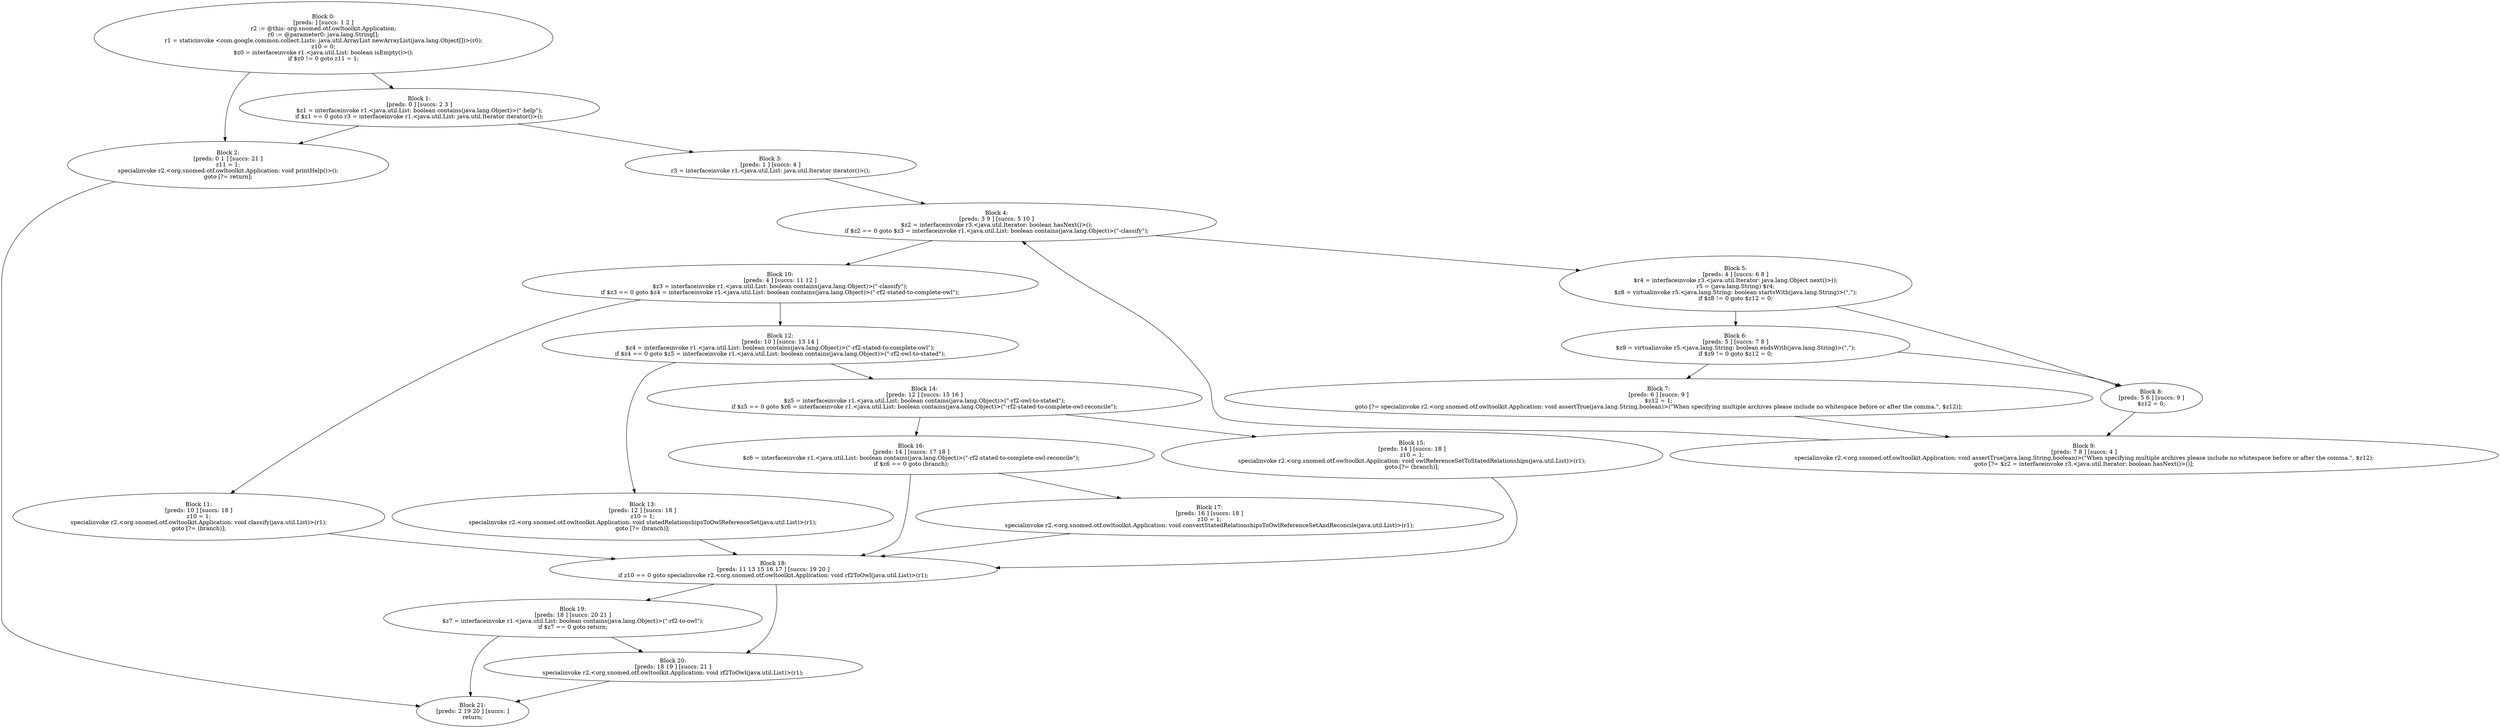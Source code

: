 digraph "unitGraph" {
    "Block 0:
[preds: ] [succs: 1 2 ]
r2 := @this: org.snomed.otf.owltoolkit.Application;
r0 := @parameter0: java.lang.String[];
r1 = staticinvoke <com.google.common.collect.Lists: java.util.ArrayList newArrayList(java.lang.Object[])>(r0);
z10 = 0;
$z0 = interfaceinvoke r1.<java.util.List: boolean isEmpty()>();
if $z0 != 0 goto z11 = 1;
"
    "Block 1:
[preds: 0 ] [succs: 2 3 ]
$z1 = interfaceinvoke r1.<java.util.List: boolean contains(java.lang.Object)>(\"-help\");
if $z1 == 0 goto r3 = interfaceinvoke r1.<java.util.List: java.util.Iterator iterator()>();
"
    "Block 2:
[preds: 0 1 ] [succs: 21 ]
z11 = 1;
specialinvoke r2.<org.snomed.otf.owltoolkit.Application: void printHelp()>();
goto [?= return];
"
    "Block 3:
[preds: 1 ] [succs: 4 ]
r3 = interfaceinvoke r1.<java.util.List: java.util.Iterator iterator()>();
"
    "Block 4:
[preds: 3 9 ] [succs: 5 10 ]
$z2 = interfaceinvoke r3.<java.util.Iterator: boolean hasNext()>();
if $z2 == 0 goto $z3 = interfaceinvoke r1.<java.util.List: boolean contains(java.lang.Object)>(\"-classify\");
"
    "Block 5:
[preds: 4 ] [succs: 6 8 ]
$r4 = interfaceinvoke r3.<java.util.Iterator: java.lang.Object next()>();
r5 = (java.lang.String) $r4;
$z8 = virtualinvoke r5.<java.lang.String: boolean startsWith(java.lang.String)>(\",\");
if $z8 != 0 goto $z12 = 0;
"
    "Block 6:
[preds: 5 ] [succs: 7 8 ]
$z9 = virtualinvoke r5.<java.lang.String: boolean endsWith(java.lang.String)>(\",\");
if $z9 != 0 goto $z12 = 0;
"
    "Block 7:
[preds: 6 ] [succs: 9 ]
$z12 = 1;
goto [?= specialinvoke r2.<org.snomed.otf.owltoolkit.Application: void assertTrue(java.lang.String,boolean)>(\"When specifying multiple archives please include no whitespace before or after the comma.\", $z12)];
"
    "Block 8:
[preds: 5 6 ] [succs: 9 ]
$z12 = 0;
"
    "Block 9:
[preds: 7 8 ] [succs: 4 ]
specialinvoke r2.<org.snomed.otf.owltoolkit.Application: void assertTrue(java.lang.String,boolean)>(\"When specifying multiple archives please include no whitespace before or after the comma.\", $z12);
goto [?= $z2 = interfaceinvoke r3.<java.util.Iterator: boolean hasNext()>()];
"
    "Block 10:
[preds: 4 ] [succs: 11 12 ]
$z3 = interfaceinvoke r1.<java.util.List: boolean contains(java.lang.Object)>(\"-classify\");
if $z3 == 0 goto $z4 = interfaceinvoke r1.<java.util.List: boolean contains(java.lang.Object)>(\"-rf2-stated-to-complete-owl\");
"
    "Block 11:
[preds: 10 ] [succs: 18 ]
z10 = 1;
specialinvoke r2.<org.snomed.otf.owltoolkit.Application: void classify(java.util.List)>(r1);
goto [?= (branch)];
"
    "Block 12:
[preds: 10 ] [succs: 13 14 ]
$z4 = interfaceinvoke r1.<java.util.List: boolean contains(java.lang.Object)>(\"-rf2-stated-to-complete-owl\");
if $z4 == 0 goto $z5 = interfaceinvoke r1.<java.util.List: boolean contains(java.lang.Object)>(\"-rf2-owl-to-stated\");
"
    "Block 13:
[preds: 12 ] [succs: 18 ]
z10 = 1;
specialinvoke r2.<org.snomed.otf.owltoolkit.Application: void statedRelationshipsToOwlReferenceSet(java.util.List)>(r1);
goto [?= (branch)];
"
    "Block 14:
[preds: 12 ] [succs: 15 16 ]
$z5 = interfaceinvoke r1.<java.util.List: boolean contains(java.lang.Object)>(\"-rf2-owl-to-stated\");
if $z5 == 0 goto $z6 = interfaceinvoke r1.<java.util.List: boolean contains(java.lang.Object)>(\"-rf2-stated-to-complete-owl-reconcile\");
"
    "Block 15:
[preds: 14 ] [succs: 18 ]
z10 = 1;
specialinvoke r2.<org.snomed.otf.owltoolkit.Application: void owlReferenceSetToStatedRelationships(java.util.List)>(r1);
goto [?= (branch)];
"
    "Block 16:
[preds: 14 ] [succs: 17 18 ]
$z6 = interfaceinvoke r1.<java.util.List: boolean contains(java.lang.Object)>(\"-rf2-stated-to-complete-owl-reconcile\");
if $z6 == 0 goto (branch);
"
    "Block 17:
[preds: 16 ] [succs: 18 ]
z10 = 1;
specialinvoke r2.<org.snomed.otf.owltoolkit.Application: void convertStatedRelationshipsToOwlReferenceSetAndReconcile(java.util.List)>(r1);
"
    "Block 18:
[preds: 11 13 15 16 17 ] [succs: 19 20 ]
if z10 == 0 goto specialinvoke r2.<org.snomed.otf.owltoolkit.Application: void rf2ToOwl(java.util.List)>(r1);
"
    "Block 19:
[preds: 18 ] [succs: 20 21 ]
$z7 = interfaceinvoke r1.<java.util.List: boolean contains(java.lang.Object)>(\"-rf2-to-owl\");
if $z7 == 0 goto return;
"
    "Block 20:
[preds: 18 19 ] [succs: 21 ]
specialinvoke r2.<org.snomed.otf.owltoolkit.Application: void rf2ToOwl(java.util.List)>(r1);
"
    "Block 21:
[preds: 2 19 20 ] [succs: ]
return;
"
    "Block 0:
[preds: ] [succs: 1 2 ]
r2 := @this: org.snomed.otf.owltoolkit.Application;
r0 := @parameter0: java.lang.String[];
r1 = staticinvoke <com.google.common.collect.Lists: java.util.ArrayList newArrayList(java.lang.Object[])>(r0);
z10 = 0;
$z0 = interfaceinvoke r1.<java.util.List: boolean isEmpty()>();
if $z0 != 0 goto z11 = 1;
"->"Block 1:
[preds: 0 ] [succs: 2 3 ]
$z1 = interfaceinvoke r1.<java.util.List: boolean contains(java.lang.Object)>(\"-help\");
if $z1 == 0 goto r3 = interfaceinvoke r1.<java.util.List: java.util.Iterator iterator()>();
";
    "Block 0:
[preds: ] [succs: 1 2 ]
r2 := @this: org.snomed.otf.owltoolkit.Application;
r0 := @parameter0: java.lang.String[];
r1 = staticinvoke <com.google.common.collect.Lists: java.util.ArrayList newArrayList(java.lang.Object[])>(r0);
z10 = 0;
$z0 = interfaceinvoke r1.<java.util.List: boolean isEmpty()>();
if $z0 != 0 goto z11 = 1;
"->"Block 2:
[preds: 0 1 ] [succs: 21 ]
z11 = 1;
specialinvoke r2.<org.snomed.otf.owltoolkit.Application: void printHelp()>();
goto [?= return];
";
    "Block 1:
[preds: 0 ] [succs: 2 3 ]
$z1 = interfaceinvoke r1.<java.util.List: boolean contains(java.lang.Object)>(\"-help\");
if $z1 == 0 goto r3 = interfaceinvoke r1.<java.util.List: java.util.Iterator iterator()>();
"->"Block 2:
[preds: 0 1 ] [succs: 21 ]
z11 = 1;
specialinvoke r2.<org.snomed.otf.owltoolkit.Application: void printHelp()>();
goto [?= return];
";
    "Block 1:
[preds: 0 ] [succs: 2 3 ]
$z1 = interfaceinvoke r1.<java.util.List: boolean contains(java.lang.Object)>(\"-help\");
if $z1 == 0 goto r3 = interfaceinvoke r1.<java.util.List: java.util.Iterator iterator()>();
"->"Block 3:
[preds: 1 ] [succs: 4 ]
r3 = interfaceinvoke r1.<java.util.List: java.util.Iterator iterator()>();
";
    "Block 2:
[preds: 0 1 ] [succs: 21 ]
z11 = 1;
specialinvoke r2.<org.snomed.otf.owltoolkit.Application: void printHelp()>();
goto [?= return];
"->"Block 21:
[preds: 2 19 20 ] [succs: ]
return;
";
    "Block 3:
[preds: 1 ] [succs: 4 ]
r3 = interfaceinvoke r1.<java.util.List: java.util.Iterator iterator()>();
"->"Block 4:
[preds: 3 9 ] [succs: 5 10 ]
$z2 = interfaceinvoke r3.<java.util.Iterator: boolean hasNext()>();
if $z2 == 0 goto $z3 = interfaceinvoke r1.<java.util.List: boolean contains(java.lang.Object)>(\"-classify\");
";
    "Block 4:
[preds: 3 9 ] [succs: 5 10 ]
$z2 = interfaceinvoke r3.<java.util.Iterator: boolean hasNext()>();
if $z2 == 0 goto $z3 = interfaceinvoke r1.<java.util.List: boolean contains(java.lang.Object)>(\"-classify\");
"->"Block 5:
[preds: 4 ] [succs: 6 8 ]
$r4 = interfaceinvoke r3.<java.util.Iterator: java.lang.Object next()>();
r5 = (java.lang.String) $r4;
$z8 = virtualinvoke r5.<java.lang.String: boolean startsWith(java.lang.String)>(\",\");
if $z8 != 0 goto $z12 = 0;
";
    "Block 4:
[preds: 3 9 ] [succs: 5 10 ]
$z2 = interfaceinvoke r3.<java.util.Iterator: boolean hasNext()>();
if $z2 == 0 goto $z3 = interfaceinvoke r1.<java.util.List: boolean contains(java.lang.Object)>(\"-classify\");
"->"Block 10:
[preds: 4 ] [succs: 11 12 ]
$z3 = interfaceinvoke r1.<java.util.List: boolean contains(java.lang.Object)>(\"-classify\");
if $z3 == 0 goto $z4 = interfaceinvoke r1.<java.util.List: boolean contains(java.lang.Object)>(\"-rf2-stated-to-complete-owl\");
";
    "Block 5:
[preds: 4 ] [succs: 6 8 ]
$r4 = interfaceinvoke r3.<java.util.Iterator: java.lang.Object next()>();
r5 = (java.lang.String) $r4;
$z8 = virtualinvoke r5.<java.lang.String: boolean startsWith(java.lang.String)>(\",\");
if $z8 != 0 goto $z12 = 0;
"->"Block 6:
[preds: 5 ] [succs: 7 8 ]
$z9 = virtualinvoke r5.<java.lang.String: boolean endsWith(java.lang.String)>(\",\");
if $z9 != 0 goto $z12 = 0;
";
    "Block 5:
[preds: 4 ] [succs: 6 8 ]
$r4 = interfaceinvoke r3.<java.util.Iterator: java.lang.Object next()>();
r5 = (java.lang.String) $r4;
$z8 = virtualinvoke r5.<java.lang.String: boolean startsWith(java.lang.String)>(\",\");
if $z8 != 0 goto $z12 = 0;
"->"Block 8:
[preds: 5 6 ] [succs: 9 ]
$z12 = 0;
";
    "Block 6:
[preds: 5 ] [succs: 7 8 ]
$z9 = virtualinvoke r5.<java.lang.String: boolean endsWith(java.lang.String)>(\",\");
if $z9 != 0 goto $z12 = 0;
"->"Block 7:
[preds: 6 ] [succs: 9 ]
$z12 = 1;
goto [?= specialinvoke r2.<org.snomed.otf.owltoolkit.Application: void assertTrue(java.lang.String,boolean)>(\"When specifying multiple archives please include no whitespace before or after the comma.\", $z12)];
";
    "Block 6:
[preds: 5 ] [succs: 7 8 ]
$z9 = virtualinvoke r5.<java.lang.String: boolean endsWith(java.lang.String)>(\",\");
if $z9 != 0 goto $z12 = 0;
"->"Block 8:
[preds: 5 6 ] [succs: 9 ]
$z12 = 0;
";
    "Block 7:
[preds: 6 ] [succs: 9 ]
$z12 = 1;
goto [?= specialinvoke r2.<org.snomed.otf.owltoolkit.Application: void assertTrue(java.lang.String,boolean)>(\"When specifying multiple archives please include no whitespace before or after the comma.\", $z12)];
"->"Block 9:
[preds: 7 8 ] [succs: 4 ]
specialinvoke r2.<org.snomed.otf.owltoolkit.Application: void assertTrue(java.lang.String,boolean)>(\"When specifying multiple archives please include no whitespace before or after the comma.\", $z12);
goto [?= $z2 = interfaceinvoke r3.<java.util.Iterator: boolean hasNext()>()];
";
    "Block 8:
[preds: 5 6 ] [succs: 9 ]
$z12 = 0;
"->"Block 9:
[preds: 7 8 ] [succs: 4 ]
specialinvoke r2.<org.snomed.otf.owltoolkit.Application: void assertTrue(java.lang.String,boolean)>(\"When specifying multiple archives please include no whitespace before or after the comma.\", $z12);
goto [?= $z2 = interfaceinvoke r3.<java.util.Iterator: boolean hasNext()>()];
";
    "Block 9:
[preds: 7 8 ] [succs: 4 ]
specialinvoke r2.<org.snomed.otf.owltoolkit.Application: void assertTrue(java.lang.String,boolean)>(\"When specifying multiple archives please include no whitespace before or after the comma.\", $z12);
goto [?= $z2 = interfaceinvoke r3.<java.util.Iterator: boolean hasNext()>()];
"->"Block 4:
[preds: 3 9 ] [succs: 5 10 ]
$z2 = interfaceinvoke r3.<java.util.Iterator: boolean hasNext()>();
if $z2 == 0 goto $z3 = interfaceinvoke r1.<java.util.List: boolean contains(java.lang.Object)>(\"-classify\");
";
    "Block 10:
[preds: 4 ] [succs: 11 12 ]
$z3 = interfaceinvoke r1.<java.util.List: boolean contains(java.lang.Object)>(\"-classify\");
if $z3 == 0 goto $z4 = interfaceinvoke r1.<java.util.List: boolean contains(java.lang.Object)>(\"-rf2-stated-to-complete-owl\");
"->"Block 11:
[preds: 10 ] [succs: 18 ]
z10 = 1;
specialinvoke r2.<org.snomed.otf.owltoolkit.Application: void classify(java.util.List)>(r1);
goto [?= (branch)];
";
    "Block 10:
[preds: 4 ] [succs: 11 12 ]
$z3 = interfaceinvoke r1.<java.util.List: boolean contains(java.lang.Object)>(\"-classify\");
if $z3 == 0 goto $z4 = interfaceinvoke r1.<java.util.List: boolean contains(java.lang.Object)>(\"-rf2-stated-to-complete-owl\");
"->"Block 12:
[preds: 10 ] [succs: 13 14 ]
$z4 = interfaceinvoke r1.<java.util.List: boolean contains(java.lang.Object)>(\"-rf2-stated-to-complete-owl\");
if $z4 == 0 goto $z5 = interfaceinvoke r1.<java.util.List: boolean contains(java.lang.Object)>(\"-rf2-owl-to-stated\");
";
    "Block 11:
[preds: 10 ] [succs: 18 ]
z10 = 1;
specialinvoke r2.<org.snomed.otf.owltoolkit.Application: void classify(java.util.List)>(r1);
goto [?= (branch)];
"->"Block 18:
[preds: 11 13 15 16 17 ] [succs: 19 20 ]
if z10 == 0 goto specialinvoke r2.<org.snomed.otf.owltoolkit.Application: void rf2ToOwl(java.util.List)>(r1);
";
    "Block 12:
[preds: 10 ] [succs: 13 14 ]
$z4 = interfaceinvoke r1.<java.util.List: boolean contains(java.lang.Object)>(\"-rf2-stated-to-complete-owl\");
if $z4 == 0 goto $z5 = interfaceinvoke r1.<java.util.List: boolean contains(java.lang.Object)>(\"-rf2-owl-to-stated\");
"->"Block 13:
[preds: 12 ] [succs: 18 ]
z10 = 1;
specialinvoke r2.<org.snomed.otf.owltoolkit.Application: void statedRelationshipsToOwlReferenceSet(java.util.List)>(r1);
goto [?= (branch)];
";
    "Block 12:
[preds: 10 ] [succs: 13 14 ]
$z4 = interfaceinvoke r1.<java.util.List: boolean contains(java.lang.Object)>(\"-rf2-stated-to-complete-owl\");
if $z4 == 0 goto $z5 = interfaceinvoke r1.<java.util.List: boolean contains(java.lang.Object)>(\"-rf2-owl-to-stated\");
"->"Block 14:
[preds: 12 ] [succs: 15 16 ]
$z5 = interfaceinvoke r1.<java.util.List: boolean contains(java.lang.Object)>(\"-rf2-owl-to-stated\");
if $z5 == 0 goto $z6 = interfaceinvoke r1.<java.util.List: boolean contains(java.lang.Object)>(\"-rf2-stated-to-complete-owl-reconcile\");
";
    "Block 13:
[preds: 12 ] [succs: 18 ]
z10 = 1;
specialinvoke r2.<org.snomed.otf.owltoolkit.Application: void statedRelationshipsToOwlReferenceSet(java.util.List)>(r1);
goto [?= (branch)];
"->"Block 18:
[preds: 11 13 15 16 17 ] [succs: 19 20 ]
if z10 == 0 goto specialinvoke r2.<org.snomed.otf.owltoolkit.Application: void rf2ToOwl(java.util.List)>(r1);
";
    "Block 14:
[preds: 12 ] [succs: 15 16 ]
$z5 = interfaceinvoke r1.<java.util.List: boolean contains(java.lang.Object)>(\"-rf2-owl-to-stated\");
if $z5 == 0 goto $z6 = interfaceinvoke r1.<java.util.List: boolean contains(java.lang.Object)>(\"-rf2-stated-to-complete-owl-reconcile\");
"->"Block 15:
[preds: 14 ] [succs: 18 ]
z10 = 1;
specialinvoke r2.<org.snomed.otf.owltoolkit.Application: void owlReferenceSetToStatedRelationships(java.util.List)>(r1);
goto [?= (branch)];
";
    "Block 14:
[preds: 12 ] [succs: 15 16 ]
$z5 = interfaceinvoke r1.<java.util.List: boolean contains(java.lang.Object)>(\"-rf2-owl-to-stated\");
if $z5 == 0 goto $z6 = interfaceinvoke r1.<java.util.List: boolean contains(java.lang.Object)>(\"-rf2-stated-to-complete-owl-reconcile\");
"->"Block 16:
[preds: 14 ] [succs: 17 18 ]
$z6 = interfaceinvoke r1.<java.util.List: boolean contains(java.lang.Object)>(\"-rf2-stated-to-complete-owl-reconcile\");
if $z6 == 0 goto (branch);
";
    "Block 15:
[preds: 14 ] [succs: 18 ]
z10 = 1;
specialinvoke r2.<org.snomed.otf.owltoolkit.Application: void owlReferenceSetToStatedRelationships(java.util.List)>(r1);
goto [?= (branch)];
"->"Block 18:
[preds: 11 13 15 16 17 ] [succs: 19 20 ]
if z10 == 0 goto specialinvoke r2.<org.snomed.otf.owltoolkit.Application: void rf2ToOwl(java.util.List)>(r1);
";
    "Block 16:
[preds: 14 ] [succs: 17 18 ]
$z6 = interfaceinvoke r1.<java.util.List: boolean contains(java.lang.Object)>(\"-rf2-stated-to-complete-owl-reconcile\");
if $z6 == 0 goto (branch);
"->"Block 17:
[preds: 16 ] [succs: 18 ]
z10 = 1;
specialinvoke r2.<org.snomed.otf.owltoolkit.Application: void convertStatedRelationshipsToOwlReferenceSetAndReconcile(java.util.List)>(r1);
";
    "Block 16:
[preds: 14 ] [succs: 17 18 ]
$z6 = interfaceinvoke r1.<java.util.List: boolean contains(java.lang.Object)>(\"-rf2-stated-to-complete-owl-reconcile\");
if $z6 == 0 goto (branch);
"->"Block 18:
[preds: 11 13 15 16 17 ] [succs: 19 20 ]
if z10 == 0 goto specialinvoke r2.<org.snomed.otf.owltoolkit.Application: void rf2ToOwl(java.util.List)>(r1);
";
    "Block 17:
[preds: 16 ] [succs: 18 ]
z10 = 1;
specialinvoke r2.<org.snomed.otf.owltoolkit.Application: void convertStatedRelationshipsToOwlReferenceSetAndReconcile(java.util.List)>(r1);
"->"Block 18:
[preds: 11 13 15 16 17 ] [succs: 19 20 ]
if z10 == 0 goto specialinvoke r2.<org.snomed.otf.owltoolkit.Application: void rf2ToOwl(java.util.List)>(r1);
";
    "Block 18:
[preds: 11 13 15 16 17 ] [succs: 19 20 ]
if z10 == 0 goto specialinvoke r2.<org.snomed.otf.owltoolkit.Application: void rf2ToOwl(java.util.List)>(r1);
"->"Block 19:
[preds: 18 ] [succs: 20 21 ]
$z7 = interfaceinvoke r1.<java.util.List: boolean contains(java.lang.Object)>(\"-rf2-to-owl\");
if $z7 == 0 goto return;
";
    "Block 18:
[preds: 11 13 15 16 17 ] [succs: 19 20 ]
if z10 == 0 goto specialinvoke r2.<org.snomed.otf.owltoolkit.Application: void rf2ToOwl(java.util.List)>(r1);
"->"Block 20:
[preds: 18 19 ] [succs: 21 ]
specialinvoke r2.<org.snomed.otf.owltoolkit.Application: void rf2ToOwl(java.util.List)>(r1);
";
    "Block 19:
[preds: 18 ] [succs: 20 21 ]
$z7 = interfaceinvoke r1.<java.util.List: boolean contains(java.lang.Object)>(\"-rf2-to-owl\");
if $z7 == 0 goto return;
"->"Block 20:
[preds: 18 19 ] [succs: 21 ]
specialinvoke r2.<org.snomed.otf.owltoolkit.Application: void rf2ToOwl(java.util.List)>(r1);
";
    "Block 19:
[preds: 18 ] [succs: 20 21 ]
$z7 = interfaceinvoke r1.<java.util.List: boolean contains(java.lang.Object)>(\"-rf2-to-owl\");
if $z7 == 0 goto return;
"->"Block 21:
[preds: 2 19 20 ] [succs: ]
return;
";
    "Block 20:
[preds: 18 19 ] [succs: 21 ]
specialinvoke r2.<org.snomed.otf.owltoolkit.Application: void rf2ToOwl(java.util.List)>(r1);
"->"Block 21:
[preds: 2 19 20 ] [succs: ]
return;
";
}
